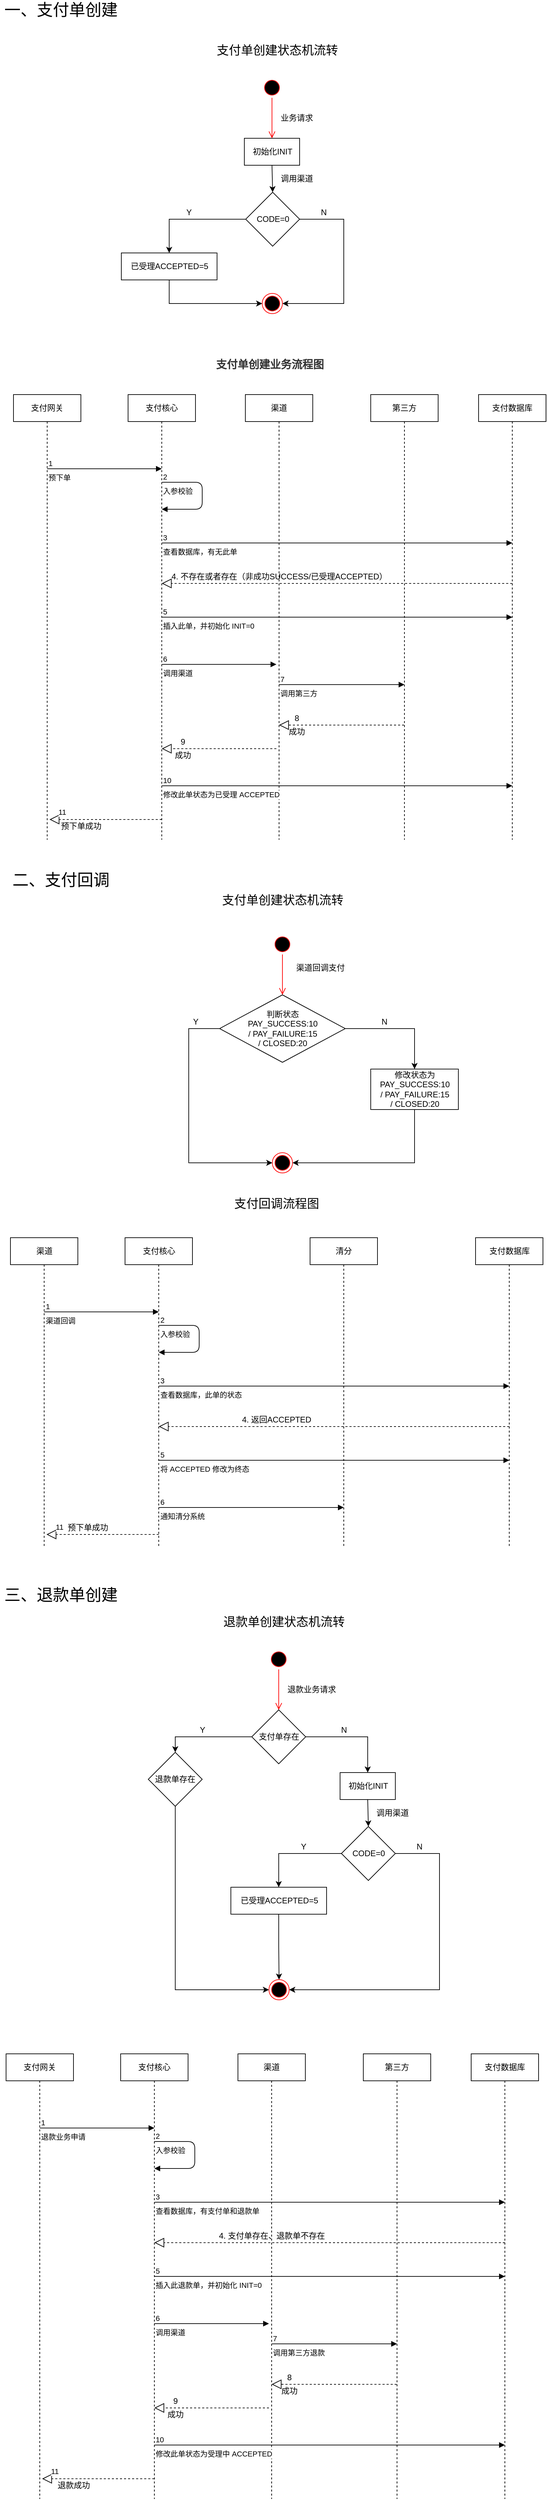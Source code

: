 <mxfile version="14.4.2" type="github">
  <diagram id="doO7QD25XSTSyCwF2JsC" name="Page-1">
    <mxGraphModel dx="946" dy="591" grid="1" gridSize="10" guides="1" tooltips="1" connect="1" arrows="1" fold="1" page="1" pageScale="1" pageWidth="827" pageHeight="1169" math="0" shadow="0">
      <root>
        <mxCell id="0" />
        <mxCell id="1" parent="0" />
        <mxCell id="Pw1JwfpGeaFqBJXXxSC6-7" value="支付网关" style="shape=umlLifeline;perimeter=lifelinePerimeter;whiteSpace=wrap;html=1;container=1;collapsible=0;recursiveResize=0;outlineConnect=0;" vertex="1" parent="1">
          <mxGeometry x="30" y="620" width="100" height="660" as="geometry" />
        </mxCell>
        <mxCell id="Pw1JwfpGeaFqBJXXxSC6-12" value="预下单" style="endArrow=block;endFill=1;html=1;edgeStyle=orthogonalEdgeStyle;align=left;verticalAlign=top;" edge="1" parent="Pw1JwfpGeaFqBJXXxSC6-7">
          <mxGeometry x="-1" relative="1" as="geometry">
            <mxPoint x="50" y="110" as="sourcePoint" />
            <mxPoint x="220" y="110" as="targetPoint" />
          </mxGeometry>
        </mxCell>
        <mxCell id="Pw1JwfpGeaFqBJXXxSC6-13" value="1" style="edgeLabel;resizable=0;html=1;align=left;verticalAlign=bottom;" connectable="0" vertex="1" parent="Pw1JwfpGeaFqBJXXxSC6-12">
          <mxGeometry x="-1" relative="1" as="geometry" />
        </mxCell>
        <mxCell id="Pw1JwfpGeaFqBJXXxSC6-8" value="支付核心" style="shape=umlLifeline;perimeter=lifelinePerimeter;whiteSpace=wrap;html=1;container=1;collapsible=0;recursiveResize=0;outlineConnect=0;" vertex="1" parent="1">
          <mxGeometry x="200" y="620" width="100" height="660" as="geometry" />
        </mxCell>
        <mxCell id="Pw1JwfpGeaFqBJXXxSC6-9" value="渠道" style="shape=umlLifeline;perimeter=lifelinePerimeter;whiteSpace=wrap;html=1;container=1;collapsible=0;recursiveResize=0;outlineConnect=0;" vertex="1" parent="1">
          <mxGeometry x="374" y="620" width="100" height="660" as="geometry" />
        </mxCell>
        <mxCell id="Pw1JwfpGeaFqBJXXxSC6-10" value="第三方" style="shape=umlLifeline;perimeter=lifelinePerimeter;whiteSpace=wrap;html=1;container=1;collapsible=0;recursiveResize=0;outlineConnect=0;" vertex="1" parent="1">
          <mxGeometry x="560" y="620" width="100" height="660" as="geometry" />
        </mxCell>
        <mxCell id="Pw1JwfpGeaFqBJXXxSC6-11" value="支付数据库" style="shape=umlLifeline;perimeter=lifelinePerimeter;whiteSpace=wrap;html=1;container=1;collapsible=0;recursiveResize=0;outlineConnect=0;" vertex="1" parent="1">
          <mxGeometry x="720" y="620" width="100" height="660" as="geometry" />
        </mxCell>
        <mxCell id="Pw1JwfpGeaFqBJXXxSC6-14" value="入参校验" style="endArrow=block;endFill=1;html=1;edgeStyle=orthogonalEdgeStyle;align=left;verticalAlign=top;" edge="1" parent="1" target="Pw1JwfpGeaFqBJXXxSC6-8">
          <mxGeometry x="-1" relative="1" as="geometry">
            <mxPoint x="250" y="750" as="sourcePoint" />
            <mxPoint x="310" y="810" as="targetPoint" />
            <Array as="points">
              <mxPoint x="310" y="750" />
              <mxPoint x="310" y="790" />
            </Array>
          </mxGeometry>
        </mxCell>
        <mxCell id="Pw1JwfpGeaFqBJXXxSC6-15" value="2" style="edgeLabel;resizable=0;html=1;align=left;verticalAlign=bottom;" connectable="0" vertex="1" parent="Pw1JwfpGeaFqBJXXxSC6-14">
          <mxGeometry x="-1" relative="1" as="geometry" />
        </mxCell>
        <mxCell id="Pw1JwfpGeaFqBJXXxSC6-19" value="" style="endArrow=block;dashed=1;endFill=0;endSize=12;html=1;" edge="1" parent="1" target="Pw1JwfpGeaFqBJXXxSC6-8">
          <mxGeometry width="160" relative="1" as="geometry">
            <mxPoint x="770" y="900" as="sourcePoint" />
            <mxPoint x="660" y="900" as="targetPoint" />
          </mxGeometry>
        </mxCell>
        <mxCell id="Pw1JwfpGeaFqBJXXxSC6-20" value="4. 不存在或者存在（非成功SUCCESS/已受理ACCEPTED）" style="text;html=1;align=center;verticalAlign=middle;resizable=0;points=[];autosize=1;" vertex="1" parent="1">
          <mxGeometry x="254" y="880" width="340" height="20" as="geometry" />
        </mxCell>
        <mxCell id="Pw1JwfpGeaFqBJXXxSC6-23" value="插入此单，并初始化 INIT=0" style="endArrow=block;endFill=1;html=1;edgeStyle=orthogonalEdgeStyle;align=left;verticalAlign=top;" edge="1" parent="1">
          <mxGeometry x="-1" relative="1" as="geometry">
            <mxPoint x="250" y="950" as="sourcePoint" />
            <mxPoint x="770" y="950" as="targetPoint" />
          </mxGeometry>
        </mxCell>
        <mxCell id="Pw1JwfpGeaFqBJXXxSC6-24" value="5" style="edgeLabel;resizable=0;html=1;align=left;verticalAlign=bottom;" connectable="0" vertex="1" parent="Pw1JwfpGeaFqBJXXxSC6-23">
          <mxGeometry x="-1" relative="1" as="geometry" />
        </mxCell>
        <mxCell id="Pw1JwfpGeaFqBJXXxSC6-26" value="查看数据库，有无此单" style="endArrow=block;endFill=1;html=1;edgeStyle=orthogonalEdgeStyle;align=left;verticalAlign=top;" edge="1" parent="1">
          <mxGeometry x="-1" relative="1" as="geometry">
            <mxPoint x="250" y="840" as="sourcePoint" />
            <mxPoint x="770" y="840" as="targetPoint" />
          </mxGeometry>
        </mxCell>
        <mxCell id="Pw1JwfpGeaFqBJXXxSC6-27" value="3" style="edgeLabel;resizable=0;html=1;align=left;verticalAlign=bottom;" connectable="0" vertex="1" parent="Pw1JwfpGeaFqBJXXxSC6-26">
          <mxGeometry x="-1" relative="1" as="geometry" />
        </mxCell>
        <mxCell id="Pw1JwfpGeaFqBJXXxSC6-28" value="调用渠道" style="endArrow=block;endFill=1;html=1;edgeStyle=orthogonalEdgeStyle;align=left;verticalAlign=top;" edge="1" parent="1">
          <mxGeometry x="-1" relative="1" as="geometry">
            <mxPoint x="250" y="1020" as="sourcePoint" />
            <mxPoint x="420" y="1020" as="targetPoint" />
          </mxGeometry>
        </mxCell>
        <mxCell id="Pw1JwfpGeaFqBJXXxSC6-29" value="6" style="edgeLabel;resizable=0;html=1;align=left;verticalAlign=bottom;" connectable="0" vertex="1" parent="Pw1JwfpGeaFqBJXXxSC6-28">
          <mxGeometry x="-1" relative="1" as="geometry" />
        </mxCell>
        <mxCell id="Pw1JwfpGeaFqBJXXxSC6-30" value="调用第三方" style="endArrow=block;endFill=1;html=1;edgeStyle=orthogonalEdgeStyle;align=left;verticalAlign=top;" edge="1" parent="1">
          <mxGeometry x="-1" relative="1" as="geometry">
            <mxPoint x="424" y="1050" as="sourcePoint" />
            <mxPoint x="610" y="1050" as="targetPoint" />
          </mxGeometry>
        </mxCell>
        <mxCell id="Pw1JwfpGeaFqBJXXxSC6-31" value="7" style="edgeLabel;resizable=0;html=1;align=left;verticalAlign=bottom;" connectable="0" vertex="1" parent="Pw1JwfpGeaFqBJXXxSC6-30">
          <mxGeometry x="-1" relative="1" as="geometry" />
        </mxCell>
        <mxCell id="Pw1JwfpGeaFqBJXXxSC6-32" value="" style="endArrow=block;dashed=1;endFill=0;endSize=12;html=1;" edge="1" parent="1" source="Pw1JwfpGeaFqBJXXxSC6-10" target="Pw1JwfpGeaFqBJXXxSC6-9">
          <mxGeometry width="160" relative="1" as="geometry">
            <mxPoint x="610.5" y="1100" as="sourcePoint" />
            <mxPoint x="90" y="1100" as="targetPoint" />
            <Array as="points">
              <mxPoint x="600" y="1110" />
            </Array>
          </mxGeometry>
        </mxCell>
        <mxCell id="Pw1JwfpGeaFqBJXXxSC6-33" value="8" style="text;html=1;align=center;verticalAlign=middle;resizable=0;points=[];autosize=1;" vertex="1" parent="1">
          <mxGeometry x="440" y="1090" width="20" height="20" as="geometry" />
        </mxCell>
        <mxCell id="Pw1JwfpGeaFqBJXXxSC6-34" value="成功" style="text;html=1;align=center;verticalAlign=middle;resizable=0;points=[];autosize=1;" vertex="1" parent="1">
          <mxGeometry x="430" y="1110" width="40" height="20" as="geometry" />
        </mxCell>
        <mxCell id="Pw1JwfpGeaFqBJXXxSC6-35" value="" style="endArrow=block;dashed=1;endFill=0;endSize=12;html=1;" edge="1" parent="1">
          <mxGeometry width="160" relative="1" as="geometry">
            <mxPoint x="420" y="1145" as="sourcePoint" />
            <mxPoint x="250" y="1145" as="targetPoint" />
            <Array as="points" />
          </mxGeometry>
        </mxCell>
        <mxCell id="Pw1JwfpGeaFqBJXXxSC6-36" value="9" style="text;html=1;align=center;verticalAlign=middle;resizable=0;points=[];autosize=1;" vertex="1" parent="1">
          <mxGeometry x="270.5" y="1125" width="20" height="20" as="geometry" />
        </mxCell>
        <mxCell id="Pw1JwfpGeaFqBJXXxSC6-37" value="成功" style="text;html=1;align=center;verticalAlign=middle;resizable=0;points=[];autosize=1;" vertex="1" parent="1">
          <mxGeometry x="260.5" y="1145" width="40" height="20" as="geometry" />
        </mxCell>
        <mxCell id="Pw1JwfpGeaFqBJXXxSC6-40" value="修改此单状态为已受理 ACCEPTED" style="endArrow=block;endFill=1;html=1;edgeStyle=orthogonalEdgeStyle;align=left;verticalAlign=top;" edge="1" parent="1">
          <mxGeometry x="-1" relative="1" as="geometry">
            <mxPoint x="250" y="1200" as="sourcePoint" />
            <mxPoint x="770" y="1200" as="targetPoint" />
          </mxGeometry>
        </mxCell>
        <mxCell id="Pw1JwfpGeaFqBJXXxSC6-41" value="10" style="edgeLabel;resizable=0;html=1;align=left;verticalAlign=bottom;" connectable="0" vertex="1" parent="Pw1JwfpGeaFqBJXXxSC6-40">
          <mxGeometry x="-1" relative="1" as="geometry" />
        </mxCell>
        <mxCell id="Pw1JwfpGeaFqBJXXxSC6-42" value="" style="endArrow=block;dashed=1;endFill=0;endSize=12;html=1;" edge="1" parent="1">
          <mxGeometry width="160" relative="1" as="geometry">
            <mxPoint x="250" y="1250" as="sourcePoint" />
            <mxPoint x="83.5" y="1250" as="targetPoint" />
            <Array as="points" />
          </mxGeometry>
        </mxCell>
        <mxCell id="Pw1JwfpGeaFqBJXXxSC6-43" value="11" style="edgeLabel;html=1;align=center;verticalAlign=middle;resizable=0;points=[];" vertex="1" connectable="0" parent="Pw1JwfpGeaFqBJXXxSC6-42">
          <mxGeometry x="0.778" y="-11" relative="1" as="geometry">
            <mxPoint as="offset" />
          </mxGeometry>
        </mxCell>
        <mxCell id="Pw1JwfpGeaFqBJXXxSC6-44" value="预下单成功" style="text;html=1;align=center;verticalAlign=middle;resizable=0;points=[];autosize=1;" vertex="1" parent="1">
          <mxGeometry x="90" y="1250" width="80" height="20" as="geometry" />
        </mxCell>
        <mxCell id="Pw1JwfpGeaFqBJXXxSC6-46" value="" style="ellipse;html=1;shape=startState;fillColor=#000000;strokeColor=#ff0000;" vertex="1" parent="1">
          <mxGeometry x="398.5" y="150" width="30" height="30" as="geometry" />
        </mxCell>
        <mxCell id="Pw1JwfpGeaFqBJXXxSC6-47" value="" style="edgeStyle=orthogonalEdgeStyle;html=1;verticalAlign=bottom;endArrow=open;endSize=8;strokeColor=#ff0000;" edge="1" source="Pw1JwfpGeaFqBJXXxSC6-46" parent="1">
          <mxGeometry relative="1" as="geometry">
            <mxPoint x="413.5" y="240" as="targetPoint" />
          </mxGeometry>
        </mxCell>
        <mxCell id="Pw1JwfpGeaFqBJXXxSC6-48" value="&lt;font style=&quot;font-size: 18px&quot;&gt;支付单创建状态机流转&lt;/font&gt;" style="text;html=1;align=center;verticalAlign=middle;resizable=0;points=[];autosize=1;" vertex="1" parent="1">
          <mxGeometry x="320.5" y="100" width="200" height="20" as="geometry" />
        </mxCell>
        <mxCell id="Pw1JwfpGeaFqBJXXxSC6-49" value="业务请求" style="text;html=1;align=center;verticalAlign=middle;resizable=0;points=[];autosize=1;" vertex="1" parent="1">
          <mxGeometry x="419.5" y="200" width="60" height="20" as="geometry" />
        </mxCell>
        <mxCell id="Pw1JwfpGeaFqBJXXxSC6-50" value="初始化INIT" style="html=1;" vertex="1" parent="1">
          <mxGeometry x="372.5" y="240" width="82" height="40" as="geometry" />
        </mxCell>
        <mxCell id="Pw1JwfpGeaFqBJXXxSC6-58" style="edgeStyle=orthogonalEdgeStyle;rounded=0;orthogonalLoop=1;jettySize=auto;html=1;exitX=0;exitY=0.5;exitDx=0;exitDy=0;entryX=0.5;entryY=0;entryDx=0;entryDy=0;" edge="1" parent="1" source="Pw1JwfpGeaFqBJXXxSC6-51" target="Pw1JwfpGeaFqBJXXxSC6-57">
          <mxGeometry relative="1" as="geometry" />
        </mxCell>
        <mxCell id="Pw1JwfpGeaFqBJXXxSC6-61" style="edgeStyle=orthogonalEdgeStyle;rounded=0;orthogonalLoop=1;jettySize=auto;html=1;exitX=1;exitY=0.5;exitDx=0;exitDy=0;entryX=1;entryY=0.5;entryDx=0;entryDy=0;" edge="1" parent="1" source="Pw1JwfpGeaFqBJXXxSC6-51" target="Pw1JwfpGeaFqBJXXxSC6-54">
          <mxGeometry relative="1" as="geometry">
            <Array as="points">
              <mxPoint x="520" y="360" />
              <mxPoint x="520" y="485" />
            </Array>
          </mxGeometry>
        </mxCell>
        <mxCell id="Pw1JwfpGeaFqBJXXxSC6-51" value="CODE=0" style="rhombus;whiteSpace=wrap;html=1;" vertex="1" parent="1">
          <mxGeometry x="374.5" y="320" width="80" height="80" as="geometry" />
        </mxCell>
        <mxCell id="Pw1JwfpGeaFqBJXXxSC6-52" value="" style="endArrow=classic;html=1;entryX=0.5;entryY=0;entryDx=0;entryDy=0;exitX=0.5;exitY=1;exitDx=0;exitDy=0;" edge="1" parent="1" source="Pw1JwfpGeaFqBJXXxSC6-50" target="Pw1JwfpGeaFqBJXXxSC6-51">
          <mxGeometry width="50" height="50" relative="1" as="geometry">
            <mxPoint x="400.5" y="320" as="sourcePoint" />
            <mxPoint x="450.5" y="270" as="targetPoint" />
          </mxGeometry>
        </mxCell>
        <mxCell id="Pw1JwfpGeaFqBJXXxSC6-54" value="" style="ellipse;html=1;shape=endState;fillColor=#000000;strokeColor=#ff0000;" vertex="1" parent="1">
          <mxGeometry x="399" y="470" width="30" height="30" as="geometry" />
        </mxCell>
        <mxCell id="Pw1JwfpGeaFqBJXXxSC6-55" value="调用渠道" style="text;html=1;align=center;verticalAlign=middle;resizable=0;points=[];autosize=1;" vertex="1" parent="1">
          <mxGeometry x="420" y="290" width="60" height="20" as="geometry" />
        </mxCell>
        <mxCell id="Pw1JwfpGeaFqBJXXxSC6-59" style="edgeStyle=orthogonalEdgeStyle;rounded=0;orthogonalLoop=1;jettySize=auto;html=1;entryX=0;entryY=0.5;entryDx=0;entryDy=0;exitX=0.5;exitY=1;exitDx=0;exitDy=0;" edge="1" parent="1" source="Pw1JwfpGeaFqBJXXxSC6-57" target="Pw1JwfpGeaFqBJXXxSC6-54">
          <mxGeometry relative="1" as="geometry" />
        </mxCell>
        <mxCell id="Pw1JwfpGeaFqBJXXxSC6-57" value="已受理ACCEPTED=5" style="html=1;" vertex="1" parent="1">
          <mxGeometry x="190" y="410" width="142" height="40" as="geometry" />
        </mxCell>
        <mxCell id="Pw1JwfpGeaFqBJXXxSC6-60" value="Y" style="text;html=1;align=center;verticalAlign=middle;resizable=0;points=[];autosize=1;" vertex="1" parent="1">
          <mxGeometry x="280" y="340" width="20" height="20" as="geometry" />
        </mxCell>
        <mxCell id="Pw1JwfpGeaFqBJXXxSC6-62" value="N" style="text;html=1;align=center;verticalAlign=middle;resizable=0;points=[];autosize=1;" vertex="1" parent="1">
          <mxGeometry x="480" y="340" width="20" height="20" as="geometry" />
        </mxCell>
        <mxCell id="Pw1JwfpGeaFqBJXXxSC6-63" value="&lt;h3 id=&quot;id-2.1.0.4支付系统UML图-1.1.2支付单创建业务流程图&quot; style=&quot;margin: 30px 0px 0px ; padding: 0px ; color: rgb(51 , 51 , 51) ; font-size: 16px ; line-height: 1.5 ; font-family: &amp;#34;arial&amp;#34; , sans-serif ; background-color: rgb(255 , 255 , 255)&quot;&gt;支付单创建业务流程图&lt;/h3&gt;" style="text;html=1;align=center;verticalAlign=middle;resizable=0;points=[];autosize=1;" vertex="1" parent="1">
          <mxGeometry x="320" y="530" width="180" height="60" as="geometry" />
        </mxCell>
        <mxCell id="Pw1JwfpGeaFqBJXXxSC6-64" value="&lt;font style=&quot;font-size: 24px&quot;&gt;一、支付单创建&lt;/font&gt;" style="text;html=1;align=center;verticalAlign=middle;resizable=0;points=[];autosize=1;" vertex="1" parent="1">
          <mxGeometry x="10" y="40" width="180" height="20" as="geometry" />
        </mxCell>
        <mxCell id="Pw1JwfpGeaFqBJXXxSC6-65" value="&lt;font style=&quot;font-size: 24px&quot;&gt;二、支付回调&lt;/font&gt;" style="text;html=1;align=center;verticalAlign=middle;resizable=0;points=[];autosize=1;" vertex="1" parent="1">
          <mxGeometry x="20" y="1330" width="160" height="20" as="geometry" />
        </mxCell>
        <mxCell id="Pw1JwfpGeaFqBJXXxSC6-68" value="" style="ellipse;html=1;shape=startState;fillColor=#000000;strokeColor=#ff0000;" vertex="1" parent="1">
          <mxGeometry x="414" y="1420" width="30" height="30" as="geometry" />
        </mxCell>
        <mxCell id="Pw1JwfpGeaFqBJXXxSC6-69" value="" style="edgeStyle=orthogonalEdgeStyle;html=1;verticalAlign=bottom;endArrow=open;endSize=8;strokeColor=#ff0000;" edge="1" source="Pw1JwfpGeaFqBJXXxSC6-68" parent="1">
          <mxGeometry relative="1" as="geometry">
            <mxPoint x="429" y="1510" as="targetPoint" />
          </mxGeometry>
        </mxCell>
        <mxCell id="Pw1JwfpGeaFqBJXXxSC6-70" value="渠道回调支付" style="text;html=1;align=center;verticalAlign=middle;resizable=0;points=[];autosize=1;" vertex="1" parent="1">
          <mxGeometry x="440" y="1460" width="90" height="20" as="geometry" />
        </mxCell>
        <mxCell id="Pw1JwfpGeaFqBJXXxSC6-73" style="edgeStyle=orthogonalEdgeStyle;rounded=0;orthogonalLoop=1;jettySize=auto;html=1;exitX=0;exitY=0.5;exitDx=0;exitDy=0;entryX=0;entryY=0.5;entryDx=0;entryDy=0;" edge="1" parent="1" source="Pw1JwfpGeaFqBJXXxSC6-71" target="Pw1JwfpGeaFqBJXXxSC6-72">
          <mxGeometry relative="1" as="geometry">
            <Array as="points">
              <mxPoint x="290" y="1560" />
              <mxPoint x="290" y="1759" />
            </Array>
          </mxGeometry>
        </mxCell>
        <mxCell id="Pw1JwfpGeaFqBJXXxSC6-76" style="edgeStyle=orthogonalEdgeStyle;rounded=0;orthogonalLoop=1;jettySize=auto;html=1;exitX=1;exitY=0.5;exitDx=0;exitDy=0;" edge="1" parent="1" source="Pw1JwfpGeaFqBJXXxSC6-71" target="Pw1JwfpGeaFqBJXXxSC6-75">
          <mxGeometry relative="1" as="geometry" />
        </mxCell>
        <mxCell id="Pw1JwfpGeaFqBJXXxSC6-71" value="判断状态&lt;br&gt;PAY_SUCCESS:10&lt;br&gt;/ PAY_FAILURE:15&lt;br&gt;/ CLOSED:20" style="rhombus;whiteSpace=wrap;html=1;" vertex="1" parent="1">
          <mxGeometry x="335.75" y="1510" width="186.5" height="100" as="geometry" />
        </mxCell>
        <mxCell id="Pw1JwfpGeaFqBJXXxSC6-72" value="" style="ellipse;html=1;shape=endState;fillColor=#000000;strokeColor=#ff0000;" vertex="1" parent="1">
          <mxGeometry x="414" y="1744" width="30" height="30" as="geometry" />
        </mxCell>
        <mxCell id="Pw1JwfpGeaFqBJXXxSC6-74" value="Y" style="text;html=1;align=center;verticalAlign=middle;resizable=0;points=[];autosize=1;" vertex="1" parent="1">
          <mxGeometry x="290" y="1540" width="20" height="20" as="geometry" />
        </mxCell>
        <mxCell id="Pw1JwfpGeaFqBJXXxSC6-77" style="edgeStyle=orthogonalEdgeStyle;rounded=0;orthogonalLoop=1;jettySize=auto;html=1;exitX=0.5;exitY=1;exitDx=0;exitDy=0;entryX=1;entryY=0.5;entryDx=0;entryDy=0;" edge="1" parent="1" source="Pw1JwfpGeaFqBJXXxSC6-75" target="Pw1JwfpGeaFqBJXXxSC6-72">
          <mxGeometry relative="1" as="geometry" />
        </mxCell>
        <mxCell id="Pw1JwfpGeaFqBJXXxSC6-75" value="&lt;span&gt;修改状态为&lt;br&gt;PAY_SUCCESS:10&lt;/span&gt;&lt;br&gt;&lt;span&gt;/ PAY_FAILURE:15&lt;/span&gt;&lt;br&gt;&lt;span&gt;/ CLOSED:20&lt;/span&gt;" style="html=1;" vertex="1" parent="1">
          <mxGeometry x="560" y="1620" width="130" height="60" as="geometry" />
        </mxCell>
        <mxCell id="Pw1JwfpGeaFqBJXXxSC6-78" value="N" style="text;html=1;align=center;verticalAlign=middle;resizable=0;points=[];autosize=1;" vertex="1" parent="1">
          <mxGeometry x="570" y="1540" width="20" height="20" as="geometry" />
        </mxCell>
        <mxCell id="Pw1JwfpGeaFqBJXXxSC6-79" value="&lt;font style=&quot;font-size: 18px&quot;&gt;支付单创建状态机流转&lt;/font&gt;" style="text;html=1;align=center;verticalAlign=middle;resizable=0;points=[];autosize=1;" vertex="1" parent="1">
          <mxGeometry x="329" y="1360" width="200" height="20" as="geometry" />
        </mxCell>
        <mxCell id="Pw1JwfpGeaFqBJXXxSC6-80" value="&lt;font style=&quot;font-size: 18px&quot;&gt;支付回调流程图&lt;/font&gt;" style="text;html=1;align=center;verticalAlign=middle;resizable=0;points=[];autosize=1;" vertex="1" parent="1">
          <mxGeometry x="350" y="1810" width="140" height="20" as="geometry" />
        </mxCell>
        <mxCell id="Pw1JwfpGeaFqBJXXxSC6-81" value="渠道" style="shape=umlLifeline;perimeter=lifelinePerimeter;whiteSpace=wrap;html=1;container=1;collapsible=0;recursiveResize=0;outlineConnect=0;" vertex="1" parent="1">
          <mxGeometry x="25.5" y="1870" width="100" height="460" as="geometry" />
        </mxCell>
        <mxCell id="Pw1JwfpGeaFqBJXXxSC6-82" value="渠道回调" style="endArrow=block;endFill=1;html=1;edgeStyle=orthogonalEdgeStyle;align=left;verticalAlign=top;" edge="1" parent="Pw1JwfpGeaFqBJXXxSC6-81">
          <mxGeometry x="-1" relative="1" as="geometry">
            <mxPoint x="50" y="110" as="sourcePoint" />
            <mxPoint x="220" y="110" as="targetPoint" />
          </mxGeometry>
        </mxCell>
        <mxCell id="Pw1JwfpGeaFqBJXXxSC6-83" value="1" style="edgeLabel;resizable=0;html=1;align=left;verticalAlign=bottom;" connectable="0" vertex="1" parent="Pw1JwfpGeaFqBJXXxSC6-82">
          <mxGeometry x="-1" relative="1" as="geometry" />
        </mxCell>
        <mxCell id="Pw1JwfpGeaFqBJXXxSC6-84" value="支付核心" style="shape=umlLifeline;perimeter=lifelinePerimeter;whiteSpace=wrap;html=1;container=1;collapsible=0;recursiveResize=0;outlineConnect=0;" vertex="1" parent="1">
          <mxGeometry x="195.5" y="1870" width="100" height="460" as="geometry" />
        </mxCell>
        <mxCell id="Pw1JwfpGeaFqBJXXxSC6-85" value="清分" style="shape=umlLifeline;perimeter=lifelinePerimeter;whiteSpace=wrap;html=1;container=1;collapsible=0;recursiveResize=0;outlineConnect=0;" vertex="1" parent="1">
          <mxGeometry x="470" y="1870" width="100" height="460" as="geometry" />
        </mxCell>
        <mxCell id="Pw1JwfpGeaFqBJXXxSC6-87" value="支付数据库" style="shape=umlLifeline;perimeter=lifelinePerimeter;whiteSpace=wrap;html=1;container=1;collapsible=0;recursiveResize=0;outlineConnect=0;" vertex="1" parent="1">
          <mxGeometry x="715.5" y="1870" width="100" height="460" as="geometry" />
        </mxCell>
        <mxCell id="Pw1JwfpGeaFqBJXXxSC6-88" value="入参校验" style="endArrow=block;endFill=1;html=1;edgeStyle=orthogonalEdgeStyle;align=left;verticalAlign=top;" edge="1" parent="1" target="Pw1JwfpGeaFqBJXXxSC6-84">
          <mxGeometry x="-1" relative="1" as="geometry">
            <mxPoint x="245.5" y="2000" as="sourcePoint" />
            <mxPoint x="305.5" y="2060" as="targetPoint" />
            <Array as="points">
              <mxPoint x="305.5" y="2000" />
              <mxPoint x="305.5" y="2040" />
            </Array>
          </mxGeometry>
        </mxCell>
        <mxCell id="Pw1JwfpGeaFqBJXXxSC6-89" value="2" style="edgeLabel;resizable=0;html=1;align=left;verticalAlign=bottom;" connectable="0" vertex="1" parent="Pw1JwfpGeaFqBJXXxSC6-88">
          <mxGeometry x="-1" relative="1" as="geometry" />
        </mxCell>
        <mxCell id="Pw1JwfpGeaFqBJXXxSC6-90" value="" style="endArrow=block;dashed=1;endFill=0;endSize=12;html=1;" edge="1" parent="1" target="Pw1JwfpGeaFqBJXXxSC6-84">
          <mxGeometry width="160" relative="1" as="geometry">
            <mxPoint x="765.5" y="2150" as="sourcePoint" />
            <mxPoint x="655.5" y="2150" as="targetPoint" />
          </mxGeometry>
        </mxCell>
        <mxCell id="Pw1JwfpGeaFqBJXXxSC6-91" value="4. 返回ACCEPTED" style="text;html=1;align=center;verticalAlign=middle;resizable=0;points=[];autosize=1;" vertex="1" parent="1">
          <mxGeometry x="359.5" y="2130" width="120" height="20" as="geometry" />
        </mxCell>
        <mxCell id="Pw1JwfpGeaFqBJXXxSC6-92" value="将 ACCEPTED 修改为终态" style="endArrow=block;endFill=1;html=1;edgeStyle=orthogonalEdgeStyle;align=left;verticalAlign=top;" edge="1" parent="1">
          <mxGeometry x="-1" relative="1" as="geometry">
            <mxPoint x="245.5" y="2200" as="sourcePoint" />
            <mxPoint x="765.5" y="2200" as="targetPoint" />
          </mxGeometry>
        </mxCell>
        <mxCell id="Pw1JwfpGeaFqBJXXxSC6-93" value="5" style="edgeLabel;resizable=0;html=1;align=left;verticalAlign=bottom;" connectable="0" vertex="1" parent="Pw1JwfpGeaFqBJXXxSC6-92">
          <mxGeometry x="-1" relative="1" as="geometry" />
        </mxCell>
        <mxCell id="Pw1JwfpGeaFqBJXXxSC6-94" value="查看数据库，此单的状态" style="endArrow=block;endFill=1;html=1;edgeStyle=orthogonalEdgeStyle;align=left;verticalAlign=top;" edge="1" parent="1">
          <mxGeometry x="-1" relative="1" as="geometry">
            <mxPoint x="245.5" y="2090" as="sourcePoint" />
            <mxPoint x="765.5" y="2090" as="targetPoint" />
          </mxGeometry>
        </mxCell>
        <mxCell id="Pw1JwfpGeaFqBJXXxSC6-95" value="3" style="edgeLabel;resizable=0;html=1;align=left;verticalAlign=bottom;" connectable="0" vertex="1" parent="Pw1JwfpGeaFqBJXXxSC6-94">
          <mxGeometry x="-1" relative="1" as="geometry" />
        </mxCell>
        <mxCell id="Pw1JwfpGeaFqBJXXxSC6-96" value="通知清分系统" style="endArrow=block;endFill=1;html=1;edgeStyle=orthogonalEdgeStyle;align=left;verticalAlign=top;" edge="1" parent="1">
          <mxGeometry x="-1" relative="1" as="geometry">
            <mxPoint x="245.5" y="2270" as="sourcePoint" />
            <mxPoint x="520" y="2270" as="targetPoint" />
          </mxGeometry>
        </mxCell>
        <mxCell id="Pw1JwfpGeaFqBJXXxSC6-97" value="6" style="edgeLabel;resizable=0;html=1;align=left;verticalAlign=bottom;" connectable="0" vertex="1" parent="Pw1JwfpGeaFqBJXXxSC6-96">
          <mxGeometry x="-1" relative="1" as="geometry" />
        </mxCell>
        <mxCell id="Pw1JwfpGeaFqBJXXxSC6-108" value="" style="endArrow=block;dashed=1;endFill=0;endSize=12;html=1;" edge="1" parent="1">
          <mxGeometry width="160" relative="1" as="geometry">
            <mxPoint x="245.5" y="2310" as="sourcePoint" />
            <mxPoint x="79" y="2310" as="targetPoint" />
            <Array as="points" />
          </mxGeometry>
        </mxCell>
        <mxCell id="Pw1JwfpGeaFqBJXXxSC6-109" value="11" style="edgeLabel;html=1;align=center;verticalAlign=middle;resizable=0;points=[];" vertex="1" connectable="0" parent="Pw1JwfpGeaFqBJXXxSC6-108">
          <mxGeometry x="0.778" y="-11" relative="1" as="geometry">
            <mxPoint as="offset" />
          </mxGeometry>
        </mxCell>
        <mxCell id="Pw1JwfpGeaFqBJXXxSC6-110" value="预下单成功" style="text;html=1;align=center;verticalAlign=middle;resizable=0;points=[];autosize=1;" vertex="1" parent="1">
          <mxGeometry x="100" y="2290" width="80" height="20" as="geometry" />
        </mxCell>
        <mxCell id="Pw1JwfpGeaFqBJXXxSC6-111" value="" style="ellipse;html=1;shape=startState;fillColor=#000000;strokeColor=#ff0000;" vertex="1" parent="1">
          <mxGeometry x="408.5" y="2480" width="30" height="30" as="geometry" />
        </mxCell>
        <mxCell id="Pw1JwfpGeaFqBJXXxSC6-112" value="" style="edgeStyle=orthogonalEdgeStyle;html=1;verticalAlign=bottom;endArrow=open;endSize=8;strokeColor=#ff0000;" edge="1" parent="1" source="Pw1JwfpGeaFqBJXXxSC6-111">
          <mxGeometry relative="1" as="geometry">
            <mxPoint x="423.5" y="2570" as="targetPoint" />
          </mxGeometry>
        </mxCell>
        <mxCell id="Pw1JwfpGeaFqBJXXxSC6-113" value="&lt;font style=&quot;font-size: 18px&quot;&gt;退款单创建状态机流转&lt;/font&gt;" style="text;html=1;align=center;verticalAlign=middle;resizable=0;points=[];autosize=1;" vertex="1" parent="1">
          <mxGeometry x="330.5" y="2430" width="200" height="20" as="geometry" />
        </mxCell>
        <mxCell id="Pw1JwfpGeaFqBJXXxSC6-114" value="退款业务请求" style="text;html=1;align=center;verticalAlign=middle;resizable=0;points=[];autosize=1;" vertex="1" parent="1">
          <mxGeometry x="426.5" y="2530" width="90" height="20" as="geometry" />
        </mxCell>
        <mxCell id="Pw1JwfpGeaFqBJXXxSC6-126" value="&lt;font style=&quot;font-size: 24px&quot;&gt;三、退款单创建&lt;/font&gt;" style="text;html=1;align=center;verticalAlign=middle;resizable=0;points=[];autosize=1;" vertex="1" parent="1">
          <mxGeometry x="10" y="2390" width="180" height="20" as="geometry" />
        </mxCell>
        <mxCell id="Pw1JwfpGeaFqBJXXxSC6-127" value="初始化INIT" style="html=1;" vertex="1" parent="1">
          <mxGeometry x="514.5" y="2663" width="82" height="40" as="geometry" />
        </mxCell>
        <mxCell id="Pw1JwfpGeaFqBJXXxSC6-128" style="edgeStyle=orthogonalEdgeStyle;rounded=0;orthogonalLoop=1;jettySize=auto;html=1;exitX=0;exitY=0.5;exitDx=0;exitDy=0;entryX=0.5;entryY=0;entryDx=0;entryDy=0;" edge="1" parent="1" source="Pw1JwfpGeaFqBJXXxSC6-130" target="Pw1JwfpGeaFqBJXXxSC6-135">
          <mxGeometry relative="1" as="geometry" />
        </mxCell>
        <mxCell id="Pw1JwfpGeaFqBJXXxSC6-129" style="edgeStyle=orthogonalEdgeStyle;rounded=0;orthogonalLoop=1;jettySize=auto;html=1;exitX=1;exitY=0.5;exitDx=0;exitDy=0;entryX=1;entryY=0.5;entryDx=0;entryDy=0;" edge="1" parent="1" source="Pw1JwfpGeaFqBJXXxSC6-130" target="Pw1JwfpGeaFqBJXXxSC6-140">
          <mxGeometry relative="1" as="geometry">
            <Array as="points">
              <mxPoint x="662" y="2783" />
              <mxPoint x="662" y="2985" />
            </Array>
            <mxPoint x="571" y="2908" as="targetPoint" />
          </mxGeometry>
        </mxCell>
        <mxCell id="Pw1JwfpGeaFqBJXXxSC6-130" value="CODE=0" style="rhombus;whiteSpace=wrap;html=1;" vertex="1" parent="1">
          <mxGeometry x="516.5" y="2743" width="80" height="80" as="geometry" />
        </mxCell>
        <mxCell id="Pw1JwfpGeaFqBJXXxSC6-131" value="" style="endArrow=classic;html=1;entryX=0.5;entryY=0;entryDx=0;entryDy=0;exitX=0.5;exitY=1;exitDx=0;exitDy=0;" edge="1" parent="1" source="Pw1JwfpGeaFqBJXXxSC6-127" target="Pw1JwfpGeaFqBJXXxSC6-130">
          <mxGeometry width="50" height="50" relative="1" as="geometry">
            <mxPoint x="542.5" y="2743" as="sourcePoint" />
            <mxPoint x="592.5" y="2693" as="targetPoint" />
          </mxGeometry>
        </mxCell>
        <mxCell id="Pw1JwfpGeaFqBJXXxSC6-133" value="调用渠道" style="text;html=1;align=center;verticalAlign=middle;resizable=0;points=[];autosize=1;" vertex="1" parent="1">
          <mxGeometry x="562" y="2713" width="60" height="20" as="geometry" />
        </mxCell>
        <mxCell id="Pw1JwfpGeaFqBJXXxSC6-134" style="edgeStyle=orthogonalEdgeStyle;rounded=0;orthogonalLoop=1;jettySize=auto;html=1;entryX=0.5;entryY=0;entryDx=0;entryDy=0;exitX=0.5;exitY=1;exitDx=0;exitDy=0;" edge="1" parent="1" source="Pw1JwfpGeaFqBJXXxSC6-135" target="Pw1JwfpGeaFqBJXXxSC6-140">
          <mxGeometry relative="1" as="geometry">
            <mxPoint x="541" y="2908" as="targetPoint" />
          </mxGeometry>
        </mxCell>
        <mxCell id="Pw1JwfpGeaFqBJXXxSC6-135" value="已受理ACCEPTED=5" style="html=1;" vertex="1" parent="1">
          <mxGeometry x="352.5" y="2833" width="142" height="40" as="geometry" />
        </mxCell>
        <mxCell id="Pw1JwfpGeaFqBJXXxSC6-136" value="Y" style="text;html=1;align=center;verticalAlign=middle;resizable=0;points=[];autosize=1;" vertex="1" parent="1">
          <mxGeometry x="450" y="2763" width="20" height="20" as="geometry" />
        </mxCell>
        <mxCell id="Pw1JwfpGeaFqBJXXxSC6-137" value="N" style="text;html=1;align=center;verticalAlign=middle;resizable=0;points=[];autosize=1;" vertex="1" parent="1">
          <mxGeometry x="622" y="2763" width="20" height="20" as="geometry" />
        </mxCell>
        <mxCell id="Pw1JwfpGeaFqBJXXxSC6-141" style="edgeStyle=orthogonalEdgeStyle;rounded=0;orthogonalLoop=1;jettySize=auto;html=1;exitX=0;exitY=0.5;exitDx=0;exitDy=0;entryX=0.5;entryY=0;entryDx=0;entryDy=0;" edge="1" parent="1" source="Pw1JwfpGeaFqBJXXxSC6-138" target="Pw1JwfpGeaFqBJXXxSC6-139">
          <mxGeometry relative="1" as="geometry" />
        </mxCell>
        <mxCell id="Pw1JwfpGeaFqBJXXxSC6-146" style="edgeStyle=orthogonalEdgeStyle;rounded=0;orthogonalLoop=1;jettySize=auto;html=1;exitX=1;exitY=0.5;exitDx=0;exitDy=0;entryX=0.5;entryY=0;entryDx=0;entryDy=0;" edge="1" parent="1" source="Pw1JwfpGeaFqBJXXxSC6-138" target="Pw1JwfpGeaFqBJXXxSC6-127">
          <mxGeometry relative="1" as="geometry" />
        </mxCell>
        <mxCell id="Pw1JwfpGeaFqBJXXxSC6-138" value="支付单存在" style="rhombus;whiteSpace=wrap;html=1;" vertex="1" parent="1">
          <mxGeometry x="383.5" y="2570" width="80" height="80" as="geometry" />
        </mxCell>
        <mxCell id="Pw1JwfpGeaFqBJXXxSC6-145" style="edgeStyle=orthogonalEdgeStyle;rounded=0;orthogonalLoop=1;jettySize=auto;html=1;exitX=0.5;exitY=1;exitDx=0;exitDy=0;entryX=0;entryY=0.5;entryDx=0;entryDy=0;" edge="1" parent="1" source="Pw1JwfpGeaFqBJXXxSC6-139" target="Pw1JwfpGeaFqBJXXxSC6-140">
          <mxGeometry relative="1" as="geometry" />
        </mxCell>
        <mxCell id="Pw1JwfpGeaFqBJXXxSC6-139" value="退款单存在" style="rhombus;whiteSpace=wrap;html=1;" vertex="1" parent="1">
          <mxGeometry x="230" y="2633" width="80" height="80" as="geometry" />
        </mxCell>
        <mxCell id="Pw1JwfpGeaFqBJXXxSC6-140" value="" style="ellipse;html=1;shape=endState;fillColor=#000000;strokeColor=#ff0000;" vertex="1" parent="1">
          <mxGeometry x="409" y="2970" width="30" height="30" as="geometry" />
        </mxCell>
        <mxCell id="Pw1JwfpGeaFqBJXXxSC6-142" value="Y" style="text;html=1;align=center;verticalAlign=middle;resizable=0;points=[];autosize=1;" vertex="1" parent="1">
          <mxGeometry x="300" y="2590" width="20" height="20" as="geometry" />
        </mxCell>
        <mxCell id="Pw1JwfpGeaFqBJXXxSC6-144" value="N" style="text;html=1;align=center;verticalAlign=middle;resizable=0;points=[];autosize=1;" vertex="1" parent="1">
          <mxGeometry x="510" y="2590" width="20" height="20" as="geometry" />
        </mxCell>
        <mxCell id="Pw1JwfpGeaFqBJXXxSC6-180" value="支付网关" style="shape=umlLifeline;perimeter=lifelinePerimeter;whiteSpace=wrap;html=1;container=1;collapsible=0;recursiveResize=0;outlineConnect=0;" vertex="1" parent="1">
          <mxGeometry x="19" y="3080" width="100" height="660" as="geometry" />
        </mxCell>
        <mxCell id="Pw1JwfpGeaFqBJXXxSC6-181" value="退款业务申请" style="endArrow=block;endFill=1;html=1;edgeStyle=orthogonalEdgeStyle;align=left;verticalAlign=top;" edge="1" parent="Pw1JwfpGeaFqBJXXxSC6-180">
          <mxGeometry x="-1" relative="1" as="geometry">
            <mxPoint x="50" y="110" as="sourcePoint" />
            <mxPoint x="220" y="110" as="targetPoint" />
          </mxGeometry>
        </mxCell>
        <mxCell id="Pw1JwfpGeaFqBJXXxSC6-182" value="1" style="edgeLabel;resizable=0;html=1;align=left;verticalAlign=bottom;" connectable="0" vertex="1" parent="Pw1JwfpGeaFqBJXXxSC6-181">
          <mxGeometry x="-1" relative="1" as="geometry" />
        </mxCell>
        <mxCell id="Pw1JwfpGeaFqBJXXxSC6-183" value="支付核心" style="shape=umlLifeline;perimeter=lifelinePerimeter;whiteSpace=wrap;html=1;container=1;collapsible=0;recursiveResize=0;outlineConnect=0;" vertex="1" parent="1">
          <mxGeometry x="189" y="3080" width="100" height="660" as="geometry" />
        </mxCell>
        <mxCell id="Pw1JwfpGeaFqBJXXxSC6-184" value="渠道" style="shape=umlLifeline;perimeter=lifelinePerimeter;whiteSpace=wrap;html=1;container=1;collapsible=0;recursiveResize=0;outlineConnect=0;" vertex="1" parent="1">
          <mxGeometry x="363" y="3080" width="100" height="660" as="geometry" />
        </mxCell>
        <mxCell id="Pw1JwfpGeaFqBJXXxSC6-185" value="第三方" style="shape=umlLifeline;perimeter=lifelinePerimeter;whiteSpace=wrap;html=1;container=1;collapsible=0;recursiveResize=0;outlineConnect=0;" vertex="1" parent="1">
          <mxGeometry x="549" y="3080" width="100" height="660" as="geometry" />
        </mxCell>
        <mxCell id="Pw1JwfpGeaFqBJXXxSC6-186" value="支付数据库" style="shape=umlLifeline;perimeter=lifelinePerimeter;whiteSpace=wrap;html=1;container=1;collapsible=0;recursiveResize=0;outlineConnect=0;" vertex="1" parent="1">
          <mxGeometry x="709" y="3080" width="100" height="660" as="geometry" />
        </mxCell>
        <mxCell id="Pw1JwfpGeaFqBJXXxSC6-187" value="入参校验" style="endArrow=block;endFill=1;html=1;edgeStyle=orthogonalEdgeStyle;align=left;verticalAlign=top;" edge="1" parent="1" target="Pw1JwfpGeaFqBJXXxSC6-183">
          <mxGeometry x="-1" relative="1" as="geometry">
            <mxPoint x="239" y="3210" as="sourcePoint" />
            <mxPoint x="299" y="3270" as="targetPoint" />
            <Array as="points">
              <mxPoint x="299" y="3210" />
              <mxPoint x="299" y="3250" />
            </Array>
          </mxGeometry>
        </mxCell>
        <mxCell id="Pw1JwfpGeaFqBJXXxSC6-188" value="2" style="edgeLabel;resizable=0;html=1;align=left;verticalAlign=bottom;" connectable="0" vertex="1" parent="Pw1JwfpGeaFqBJXXxSC6-187">
          <mxGeometry x="-1" relative="1" as="geometry" />
        </mxCell>
        <mxCell id="Pw1JwfpGeaFqBJXXxSC6-189" value="" style="endArrow=block;dashed=1;endFill=0;endSize=12;html=1;" edge="1" parent="1" target="Pw1JwfpGeaFqBJXXxSC6-183">
          <mxGeometry width="160" relative="1" as="geometry">
            <mxPoint x="759" y="3360" as="sourcePoint" />
            <mxPoint x="649" y="3360" as="targetPoint" />
          </mxGeometry>
        </mxCell>
        <mxCell id="Pw1JwfpGeaFqBJXXxSC6-190" value="4. 支付单存在、退款单不存在" style="text;html=1;align=center;verticalAlign=middle;resizable=0;points=[];autosize=1;" vertex="1" parent="1">
          <mxGeometry x="328" y="3340" width="170" height="20" as="geometry" />
        </mxCell>
        <mxCell id="Pw1JwfpGeaFqBJXXxSC6-191" value="插入此退款单，并初始化 INIT=0" style="endArrow=block;endFill=1;html=1;edgeStyle=orthogonalEdgeStyle;align=left;verticalAlign=top;" edge="1" parent="1">
          <mxGeometry x="-1" relative="1" as="geometry">
            <mxPoint x="239" y="3410" as="sourcePoint" />
            <mxPoint x="759" y="3410" as="targetPoint" />
          </mxGeometry>
        </mxCell>
        <mxCell id="Pw1JwfpGeaFqBJXXxSC6-192" value="5" style="edgeLabel;resizable=0;html=1;align=left;verticalAlign=bottom;" connectable="0" vertex="1" parent="Pw1JwfpGeaFqBJXXxSC6-191">
          <mxGeometry x="-1" relative="1" as="geometry" />
        </mxCell>
        <mxCell id="Pw1JwfpGeaFqBJXXxSC6-193" value="查看数据库，有支付单和退款单" style="endArrow=block;endFill=1;html=1;edgeStyle=orthogonalEdgeStyle;align=left;verticalAlign=top;" edge="1" parent="1">
          <mxGeometry x="-1" relative="1" as="geometry">
            <mxPoint x="239" y="3300" as="sourcePoint" />
            <mxPoint x="759" y="3300" as="targetPoint" />
          </mxGeometry>
        </mxCell>
        <mxCell id="Pw1JwfpGeaFqBJXXxSC6-194" value="3" style="edgeLabel;resizable=0;html=1;align=left;verticalAlign=bottom;" connectable="0" vertex="1" parent="Pw1JwfpGeaFqBJXXxSC6-193">
          <mxGeometry x="-1" relative="1" as="geometry" />
        </mxCell>
        <mxCell id="Pw1JwfpGeaFqBJXXxSC6-195" value="调用渠道" style="endArrow=block;endFill=1;html=1;edgeStyle=orthogonalEdgeStyle;align=left;verticalAlign=top;" edge="1" parent="1">
          <mxGeometry x="-1" relative="1" as="geometry">
            <mxPoint x="239" y="3480" as="sourcePoint" />
            <mxPoint x="409" y="3480" as="targetPoint" />
          </mxGeometry>
        </mxCell>
        <mxCell id="Pw1JwfpGeaFqBJXXxSC6-196" value="6" style="edgeLabel;resizable=0;html=1;align=left;verticalAlign=bottom;" connectable="0" vertex="1" parent="Pw1JwfpGeaFqBJXXxSC6-195">
          <mxGeometry x="-1" relative="1" as="geometry" />
        </mxCell>
        <mxCell id="Pw1JwfpGeaFqBJXXxSC6-197" value="调用第三方退款" style="endArrow=block;endFill=1;html=1;edgeStyle=orthogonalEdgeStyle;align=left;verticalAlign=top;" edge="1" parent="1">
          <mxGeometry x="-1" relative="1" as="geometry">
            <mxPoint x="413" y="3510" as="sourcePoint" />
            <mxPoint x="599" y="3510" as="targetPoint" />
          </mxGeometry>
        </mxCell>
        <mxCell id="Pw1JwfpGeaFqBJXXxSC6-198" value="7" style="edgeLabel;resizable=0;html=1;align=left;verticalAlign=bottom;" connectable="0" vertex="1" parent="Pw1JwfpGeaFqBJXXxSC6-197">
          <mxGeometry x="-1" relative="1" as="geometry" />
        </mxCell>
        <mxCell id="Pw1JwfpGeaFqBJXXxSC6-199" value="" style="endArrow=block;dashed=1;endFill=0;endSize=12;html=1;" edge="1" parent="1" source="Pw1JwfpGeaFqBJXXxSC6-185" target="Pw1JwfpGeaFqBJXXxSC6-184">
          <mxGeometry width="160" relative="1" as="geometry">
            <mxPoint x="599.5" y="3560" as="sourcePoint" />
            <mxPoint x="79" y="3560" as="targetPoint" />
            <Array as="points">
              <mxPoint x="589" y="3570" />
            </Array>
          </mxGeometry>
        </mxCell>
        <mxCell id="Pw1JwfpGeaFqBJXXxSC6-200" value="8" style="text;html=1;align=center;verticalAlign=middle;resizable=0;points=[];autosize=1;" vertex="1" parent="1">
          <mxGeometry x="429" y="3550" width="20" height="20" as="geometry" />
        </mxCell>
        <mxCell id="Pw1JwfpGeaFqBJXXxSC6-201" value="成功" style="text;html=1;align=center;verticalAlign=middle;resizable=0;points=[];autosize=1;" vertex="1" parent="1">
          <mxGeometry x="419" y="3570" width="40" height="20" as="geometry" />
        </mxCell>
        <mxCell id="Pw1JwfpGeaFqBJXXxSC6-202" value="" style="endArrow=block;dashed=1;endFill=0;endSize=12;html=1;" edge="1" parent="1">
          <mxGeometry width="160" relative="1" as="geometry">
            <mxPoint x="409" y="3605" as="sourcePoint" />
            <mxPoint x="239" y="3605" as="targetPoint" />
            <Array as="points" />
          </mxGeometry>
        </mxCell>
        <mxCell id="Pw1JwfpGeaFqBJXXxSC6-203" value="9" style="text;html=1;align=center;verticalAlign=middle;resizable=0;points=[];autosize=1;" vertex="1" parent="1">
          <mxGeometry x="259.5" y="3585" width="20" height="20" as="geometry" />
        </mxCell>
        <mxCell id="Pw1JwfpGeaFqBJXXxSC6-204" value="成功" style="text;html=1;align=center;verticalAlign=middle;resizable=0;points=[];autosize=1;" vertex="1" parent="1">
          <mxGeometry x="249.5" y="3605" width="40" height="20" as="geometry" />
        </mxCell>
        <mxCell id="Pw1JwfpGeaFqBJXXxSC6-205" value="修改此单状态为受理中 ACCEPTED" style="endArrow=block;endFill=1;html=1;edgeStyle=orthogonalEdgeStyle;align=left;verticalAlign=top;" edge="1" parent="1">
          <mxGeometry x="-1" relative="1" as="geometry">
            <mxPoint x="239" y="3660" as="sourcePoint" />
            <mxPoint x="759" y="3660" as="targetPoint" />
          </mxGeometry>
        </mxCell>
        <mxCell id="Pw1JwfpGeaFqBJXXxSC6-206" value="10" style="edgeLabel;resizable=0;html=1;align=left;verticalAlign=bottom;" connectable="0" vertex="1" parent="Pw1JwfpGeaFqBJXXxSC6-205">
          <mxGeometry x="-1" relative="1" as="geometry" />
        </mxCell>
        <mxCell id="Pw1JwfpGeaFqBJXXxSC6-207" value="" style="endArrow=block;dashed=1;endFill=0;endSize=12;html=1;" edge="1" parent="1">
          <mxGeometry width="160" relative="1" as="geometry">
            <mxPoint x="239" y="3710" as="sourcePoint" />
            <mxPoint x="72.5" y="3710" as="targetPoint" />
            <Array as="points" />
          </mxGeometry>
        </mxCell>
        <mxCell id="Pw1JwfpGeaFqBJXXxSC6-208" value="11" style="edgeLabel;html=1;align=center;verticalAlign=middle;resizable=0;points=[];" vertex="1" connectable="0" parent="Pw1JwfpGeaFqBJXXxSC6-207">
          <mxGeometry x="0.778" y="-11" relative="1" as="geometry">
            <mxPoint as="offset" />
          </mxGeometry>
        </mxCell>
        <mxCell id="Pw1JwfpGeaFqBJXXxSC6-209" value="退款成功" style="text;html=1;align=center;verticalAlign=middle;resizable=0;points=[];autosize=1;" vertex="1" parent="1">
          <mxGeometry x="89" y="3710" width="60" height="20" as="geometry" />
        </mxCell>
      </root>
    </mxGraphModel>
  </diagram>
</mxfile>
